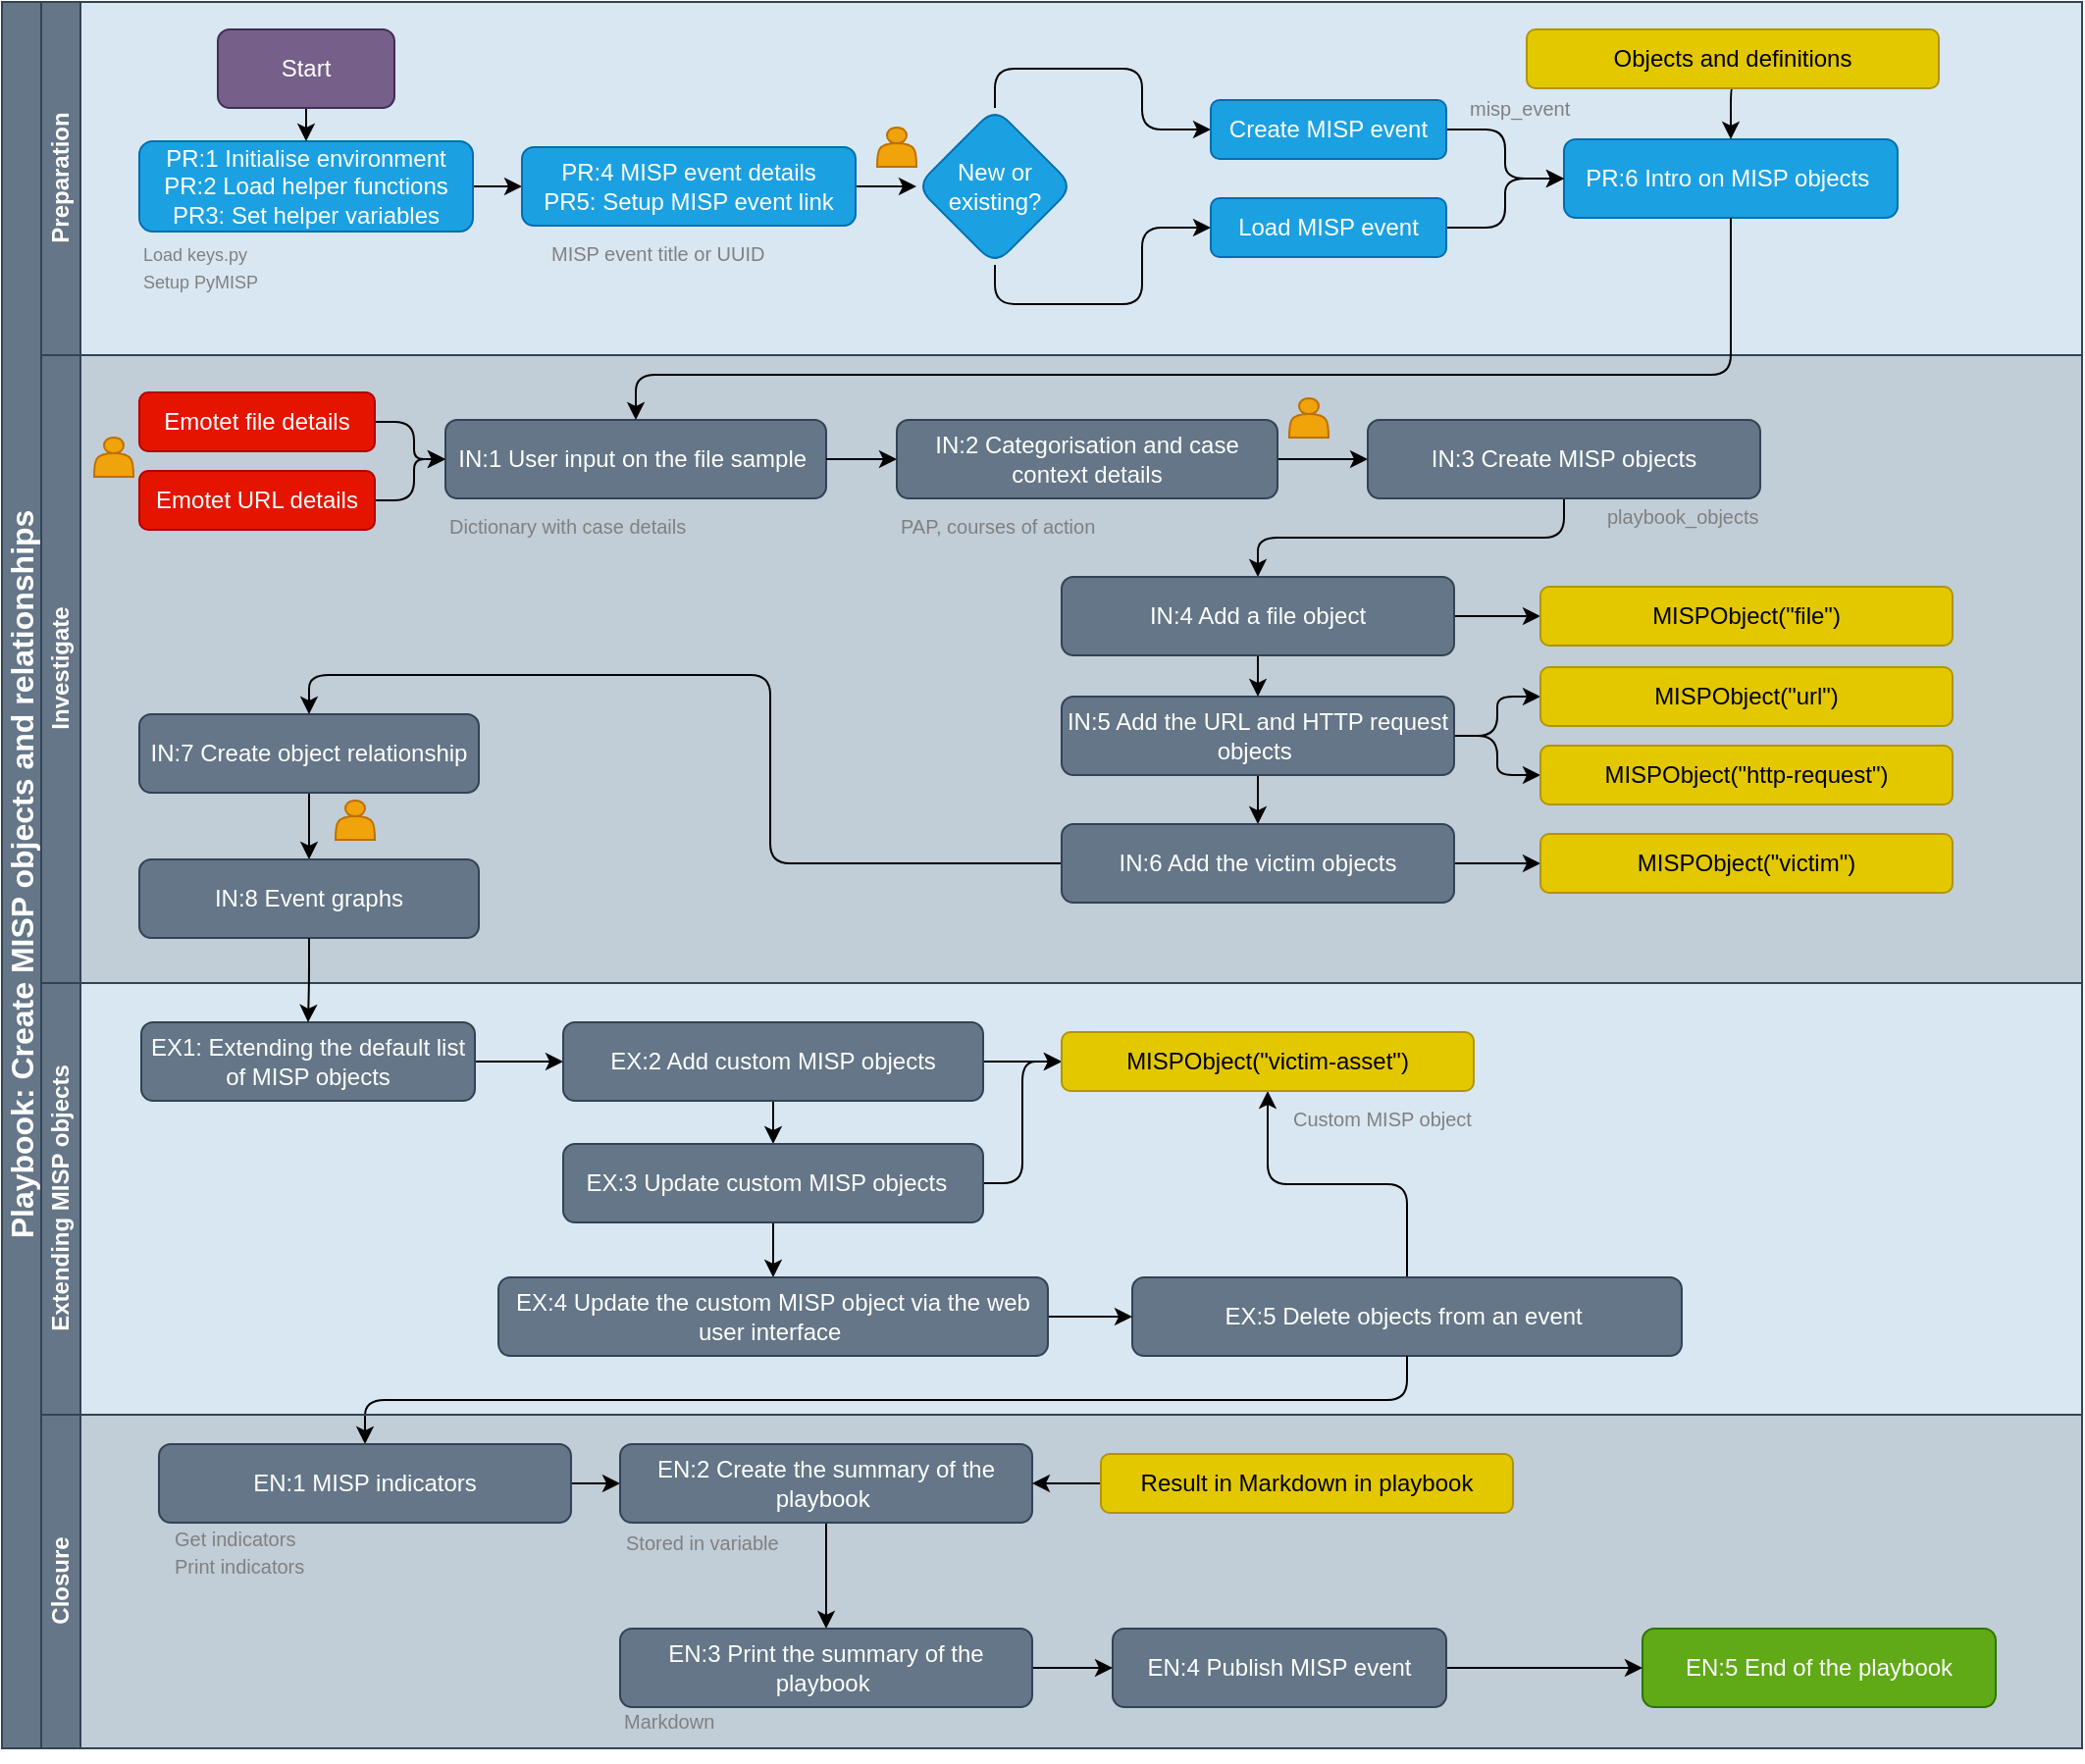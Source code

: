 <mxfile version="17.4.2" type="device"><diagram id="nKIzAm7tzG-mqr7zlI_Q" name="Page-1"><mxGraphModel dx="1296" dy="1974" grid="1" gridSize="10" guides="1" tooltips="1" connect="1" arrows="1" fold="1" page="1" pageScale="1" pageWidth="827" pageHeight="1169" math="0" shadow="0"><root><mxCell id="0"/><mxCell id="1" parent="0"/><mxCell id="KohfZgf_PsEX3PMBVLQR-318" value="&lt;font style=&quot;font-size: 16px&quot;&gt;Playbook:&amp;nbsp;Create MISP objects and relationships&lt;/font&gt;" style="swimlane;html=1;childLayout=stackLayout;resizeParent=1;resizeParentMax=0;horizontal=0;startSize=20;horizontalStack=0;fillColor=#647687;strokeColor=#314354;fontColor=#ffffff;swimlaneFillColor=#C1CDD7;" parent="1" vertex="1"><mxGeometry x="134" y="-850" width="1060" height="890" as="geometry"/></mxCell><mxCell id="KohfZgf_PsEX3PMBVLQR-319" value="Preparation" style="swimlane;html=1;startSize=20;horizontal=0;fillColor=#647687;strokeColor=#314354;fontColor=#ffffff;swimlaneFillColor=#D9E7F2;" parent="KohfZgf_PsEX3PMBVLQR-318" vertex="1"><mxGeometry x="20" width="1040" height="180" as="geometry"/></mxCell><mxCell id="KohfZgf_PsEX3PMBVLQR-484" style="edgeStyle=orthogonalEdgeStyle;rounded=0;orthogonalLoop=1;jettySize=auto;html=1;exitX=1;exitY=0.5;exitDx=0;exitDy=0;entryX=0;entryY=0.5;entryDx=0;entryDy=0;fontSize=9;fontColor=#808080;" parent="KohfZgf_PsEX3PMBVLQR-319" source="KohfZgf_PsEX3PMBVLQR-320" target="KohfZgf_PsEX3PMBVLQR-472" edge="1"><mxGeometry relative="1" as="geometry"/></mxCell><mxCell id="KohfZgf_PsEX3PMBVLQR-320" value="PR:1 Initialise environment&lt;br&gt;PR:2 Load helper functions&lt;br&gt;PR3: Set helper variables" style="rounded=1;whiteSpace=wrap;html=1;fillColor=#1ba1e2;strokeColor=#006EAF;fontColor=#ffffff;" parent="KohfZgf_PsEX3PMBVLQR-319" vertex="1"><mxGeometry x="50" y="71" width="170" height="46" as="geometry"/></mxCell><mxCell id="KohfZgf_PsEX3PMBVLQR-465" value="&lt;font style=&quot;font-size: 9px&quot;&gt;Load keys.py&lt;br&gt;Setup PyMISP&lt;/font&gt;" style="text;html=1;strokeColor=none;fillColor=none;align=left;verticalAlign=top;whiteSpace=wrap;rounded=0;shadow=0;glass=0;sketch=0;fontColor=#808080;" parent="KohfZgf_PsEX3PMBVLQR-319" vertex="1"><mxGeometry x="50" y="114" width="140" height="35" as="geometry"/></mxCell><mxCell id="KohfZgf_PsEX3PMBVLQR-466" value="" style="shape=actor;whiteSpace=wrap;html=1;rounded=0;shadow=0;glass=0;sketch=0;fontSize=9;strokeColor=#BD7000;fillColor=#f0a30a;fontColor=#000000;" parent="KohfZgf_PsEX3PMBVLQR-319" vertex="1"><mxGeometry x="426" y="64" width="20" height="20" as="geometry"/></mxCell><mxCell id="KohfZgf_PsEX3PMBVLQR-467" value="&lt;font size=&quot;1&quot;&gt;MISP event title or UUID&lt;/font&gt;" style="text;html=1;strokeColor=none;fillColor=none;align=left;verticalAlign=top;whiteSpace=wrap;rounded=0;shadow=0;glass=0;sketch=0;fontColor=#808080;" parent="KohfZgf_PsEX3PMBVLQR-319" vertex="1"><mxGeometry x="258" y="114" width="140" height="50" as="geometry"/></mxCell><mxCell id="KohfZgf_PsEX3PMBVLQR-482" style="edgeStyle=orthogonalEdgeStyle;rounded=1;orthogonalLoop=1;jettySize=auto;html=1;exitX=0.5;exitY=0;exitDx=0;exitDy=0;entryX=0;entryY=0.5;entryDx=0;entryDy=0;fontSize=9;fontColor=#808080;" parent="KohfZgf_PsEX3PMBVLQR-319" source="KohfZgf_PsEX3PMBVLQR-468" target="KohfZgf_PsEX3PMBVLQR-477" edge="1"><mxGeometry relative="1" as="geometry"/></mxCell><mxCell id="KohfZgf_PsEX3PMBVLQR-483" style="edgeStyle=orthogonalEdgeStyle;rounded=1;orthogonalLoop=1;jettySize=auto;html=1;exitX=0.5;exitY=1;exitDx=0;exitDy=0;entryX=0;entryY=0.5;entryDx=0;entryDy=0;fontSize=9;fontColor=#808080;" parent="KohfZgf_PsEX3PMBVLQR-319" source="KohfZgf_PsEX3PMBVLQR-468" target="KohfZgf_PsEX3PMBVLQR-478" edge="1"><mxGeometry relative="1" as="geometry"/></mxCell><mxCell id="KohfZgf_PsEX3PMBVLQR-468" value="New or existing?" style="rhombus;whiteSpace=wrap;html=1;rounded=1;fontColor=#ffffff;strokeColor=#006EAF;fillColor=#1ba1e2;" parent="KohfZgf_PsEX3PMBVLQR-319" vertex="1"><mxGeometry x="446" y="54" width="80" height="80" as="geometry"/></mxCell><mxCell id="KohfZgf_PsEX3PMBVLQR-485" style="edgeStyle=orthogonalEdgeStyle;rounded=0;orthogonalLoop=1;jettySize=auto;html=1;exitX=1;exitY=0.5;exitDx=0;exitDy=0;entryX=0;entryY=0.5;entryDx=0;entryDy=0;fontSize=9;fontColor=#808080;" parent="KohfZgf_PsEX3PMBVLQR-319" source="KohfZgf_PsEX3PMBVLQR-472" target="KohfZgf_PsEX3PMBVLQR-468" edge="1"><mxGeometry relative="1" as="geometry"/></mxCell><mxCell id="KohfZgf_PsEX3PMBVLQR-472" value="PR:4 MISP event details&lt;br&gt;PR5: Setup MISP event link" style="rounded=1;whiteSpace=wrap;html=1;fillColor=#1ba1e2;strokeColor=#006EAF;fontColor=#ffffff;" parent="KohfZgf_PsEX3PMBVLQR-319" vertex="1"><mxGeometry x="245" y="74" width="170" height="40" as="geometry"/></mxCell><mxCell id="KohfZgf_PsEX3PMBVLQR-475" value="PR:6 Intro on&amp;nbsp;MISP objects&amp;nbsp;" style="rounded=1;whiteSpace=wrap;html=1;fillColor=#1ba1e2;strokeColor=#006EAF;fontColor=#ffffff;" parent="KohfZgf_PsEX3PMBVLQR-319" vertex="1"><mxGeometry x="776" y="70" width="170" height="40" as="geometry"/></mxCell><mxCell id="KohfZgf_PsEX3PMBVLQR-499" style="edgeStyle=orthogonalEdgeStyle;rounded=1;orthogonalLoop=1;jettySize=auto;html=1;exitX=1;exitY=0.5;exitDx=0;exitDy=0;entryX=0;entryY=0.5;entryDx=0;entryDy=0;fontSize=9;fontColor=#808080;" parent="KohfZgf_PsEX3PMBVLQR-319" source="KohfZgf_PsEX3PMBVLQR-477" target="KohfZgf_PsEX3PMBVLQR-475" edge="1"><mxGeometry relative="1" as="geometry"/></mxCell><mxCell id="KohfZgf_PsEX3PMBVLQR-477" value="Create MISP event" style="rounded=1;whiteSpace=wrap;html=1;fillColor=#1ba1e2;strokeColor=#006EAF;fontColor=#ffffff;" parent="KohfZgf_PsEX3PMBVLQR-319" vertex="1"><mxGeometry x="596" y="50" width="120" height="30" as="geometry"/></mxCell><mxCell id="KohfZgf_PsEX3PMBVLQR-500" style="edgeStyle=orthogonalEdgeStyle;rounded=1;orthogonalLoop=1;jettySize=auto;html=1;exitX=1;exitY=0.5;exitDx=0;exitDy=0;entryX=0;entryY=0.5;entryDx=0;entryDy=0;fontSize=9;fontColor=#808080;" parent="KohfZgf_PsEX3PMBVLQR-319" source="KohfZgf_PsEX3PMBVLQR-478" target="KohfZgf_PsEX3PMBVLQR-475" edge="1"><mxGeometry relative="1" as="geometry"/></mxCell><mxCell id="KohfZgf_PsEX3PMBVLQR-478" value="Load MISP event" style="rounded=1;whiteSpace=wrap;html=1;fillColor=#1ba1e2;strokeColor=#006EAF;fontColor=#ffffff;" parent="KohfZgf_PsEX3PMBVLQR-319" vertex="1"><mxGeometry x="596" y="100" width="120" height="30" as="geometry"/></mxCell><mxCell id="KohfZgf_PsEX3PMBVLQR-491" value="&lt;font size=&quot;1&quot;&gt;misp_event&lt;br&gt;&lt;/font&gt;" style="text;html=1;strokeColor=none;fillColor=none;align=left;verticalAlign=top;whiteSpace=wrap;rounded=0;shadow=0;glass=0;sketch=0;fontColor=#808080;" parent="KohfZgf_PsEX3PMBVLQR-319" vertex="1"><mxGeometry x="726" y="40" width="64" height="50" as="geometry"/></mxCell><mxCell id="KohfZgf_PsEX3PMBVLQR-703" style="edgeStyle=orthogonalEdgeStyle;rounded=1;orthogonalLoop=1;jettySize=auto;html=1;exitX=0.5;exitY=1;exitDx=0;exitDy=0;entryX=0.5;entryY=0;entryDx=0;entryDy=0;fontSize=7;fontColor=#808080;" parent="KohfZgf_PsEX3PMBVLQR-319" source="KohfZgf_PsEX3PMBVLQR-702" target="KohfZgf_PsEX3PMBVLQR-320" edge="1"><mxGeometry relative="1" as="geometry"/></mxCell><mxCell id="KohfZgf_PsEX3PMBVLQR-702" value="Start" style="rounded=1;whiteSpace=wrap;html=1;fillColor=#76608a;strokeColor=#432D57;fontColor=#ffffff;" parent="KohfZgf_PsEX3PMBVLQR-319" vertex="1"><mxGeometry x="90" y="14" width="90" height="40" as="geometry"/></mxCell><mxCell id="C9W6xjzZrmFiVo9IwtYz-21" style="edgeStyle=orthogonalEdgeStyle;rounded=1;orthogonalLoop=1;jettySize=auto;html=1;exitX=0.5;exitY=1;exitDx=0;exitDy=0;entryX=0.5;entryY=0;entryDx=0;entryDy=0;" parent="KohfZgf_PsEX3PMBVLQR-319" source="C9W6xjzZrmFiVo9IwtYz-18" target="KohfZgf_PsEX3PMBVLQR-475" edge="1"><mxGeometry relative="1" as="geometry"/></mxCell><mxCell id="C9W6xjzZrmFiVo9IwtYz-18" value="Objects and definitions" style="rounded=1;whiteSpace=wrap;html=1;fillColor=#e3c800;strokeColor=#B09500;fontColor=#000000;" parent="KohfZgf_PsEX3PMBVLQR-319" vertex="1"><mxGeometry x="757" y="14" width="210" height="30" as="geometry"/></mxCell><mxCell id="KohfZgf_PsEX3PMBVLQR-329" value="Investigate" style="swimlane;html=1;startSize=20;horizontal=0;fillColor=#647687;strokeColor=#314354;fontColor=#ffffff;" parent="KohfZgf_PsEX3PMBVLQR-318" vertex="1"><mxGeometry x="20" y="180" width="1040" height="320" as="geometry"><mxRectangle x="20" y="160" width="1000" height="20" as="alternateBounds"/></mxGeometry></mxCell><mxCell id="KohfZgf_PsEX3PMBVLQR-494" style="edgeStyle=orthogonalEdgeStyle;rounded=1;orthogonalLoop=1;jettySize=auto;html=1;exitX=1;exitY=0.5;exitDx=0;exitDy=0;entryX=0;entryY=0.5;entryDx=0;entryDy=0;fontSize=9;fontColor=#808080;" parent="KohfZgf_PsEX3PMBVLQR-329" source="KohfZgf_PsEX3PMBVLQR-331" target="KohfZgf_PsEX3PMBVLQR-488" edge="1"><mxGeometry relative="1" as="geometry"/></mxCell><mxCell id="KohfZgf_PsEX3PMBVLQR-331" value="Emotet file details" style="rounded=1;whiteSpace=wrap;html=1;fillColor=#e51400;strokeColor=#B20000;fontColor=#ffffff;" parent="KohfZgf_PsEX3PMBVLQR-329" vertex="1"><mxGeometry x="50" y="19" width="120" height="30" as="geometry"/></mxCell><mxCell id="KohfZgf_PsEX3PMBVLQR-346" value="No" style="edgeStyle=orthogonalEdgeStyle;rounded=0;orthogonalLoop=1;jettySize=auto;html=1;exitX=0;exitY=0.5;exitDx=0;exitDy=0;entryX=1;entryY=0.5;entryDx=0;entryDy=0;labelBackgroundColor=none;" parent="KohfZgf_PsEX3PMBVLQR-329" edge="1"><mxGeometry relative="1" as="geometry"><mxPoint x="480" y="230" as="targetPoint"/></mxGeometry></mxCell><mxCell id="KohfZgf_PsEX3PMBVLQR-351" value="" style="edgeStyle=orthogonalEdgeStyle;rounded=0;orthogonalLoop=1;jettySize=auto;html=1;" parent="KohfZgf_PsEX3PMBVLQR-329" edge="1"><mxGeometry relative="1" as="geometry"><mxPoint x="420" y="245" as="sourcePoint"/></mxGeometry></mxCell><mxCell id="KohfZgf_PsEX3PMBVLQR-354" value="" style="edgeStyle=orthogonalEdgeStyle;rounded=0;orthogonalLoop=1;jettySize=auto;html=1;" parent="KohfZgf_PsEX3PMBVLQR-329" edge="1"><mxGeometry relative="1" as="geometry"><mxPoint x="710" y="245" as="sourcePoint"/></mxGeometry></mxCell><mxCell id="KohfZgf_PsEX3PMBVLQR-356" value="" style="edgeStyle=orthogonalEdgeStyle;rounded=0;orthogonalLoop=1;jettySize=auto;html=1;" parent="KohfZgf_PsEX3PMBVLQR-329" edge="1"><mxGeometry relative="1" as="geometry"><mxPoint x="710" y="300" as="sourcePoint"/></mxGeometry></mxCell><mxCell id="KohfZgf_PsEX3PMBVLQR-488" value="IN:1 User input on the file sample&amp;nbsp;" style="rounded=1;whiteSpace=wrap;html=1;fillColor=#647687;strokeColor=#314354;fontColor=#ffffff;" parent="KohfZgf_PsEX3PMBVLQR-329" vertex="1"><mxGeometry x="206" y="33" width="194" height="40" as="geometry"/></mxCell><mxCell id="KohfZgf_PsEX3PMBVLQR-495" style="edgeStyle=orthogonalEdgeStyle;rounded=1;orthogonalLoop=1;jettySize=auto;html=1;exitX=1;exitY=0.5;exitDx=0;exitDy=0;entryX=0;entryY=0.5;entryDx=0;entryDy=0;fontSize=9;fontColor=#808080;" parent="KohfZgf_PsEX3PMBVLQR-329" source="KohfZgf_PsEX3PMBVLQR-489" target="KohfZgf_PsEX3PMBVLQR-488" edge="1"><mxGeometry relative="1" as="geometry"/></mxCell><mxCell id="KohfZgf_PsEX3PMBVLQR-489" value="Emotet URL details" style="rounded=1;whiteSpace=wrap;html=1;fillColor=#e51400;strokeColor=#B20000;fontColor=#ffffff;" parent="KohfZgf_PsEX3PMBVLQR-329" vertex="1"><mxGeometry x="50" y="59" width="120" height="30" as="geometry"/></mxCell><mxCell id="KohfZgf_PsEX3PMBVLQR-492" value="&lt;font size=&quot;1&quot;&gt;Dictionary with case details&lt;br&gt;&lt;/font&gt;" style="text;html=1;strokeColor=none;fillColor=none;align=left;verticalAlign=top;whiteSpace=wrap;rounded=0;shadow=0;glass=0;sketch=0;fontColor=#808080;" parent="KohfZgf_PsEX3PMBVLQR-329" vertex="1"><mxGeometry x="206" y="73" width="154" height="35" as="geometry"/></mxCell><mxCell id="KohfZgf_PsEX3PMBVLQR-490" value="" style="shape=actor;whiteSpace=wrap;html=1;rounded=0;shadow=0;glass=0;sketch=0;fontSize=9;strokeColor=#BD7000;fillColor=#f0a30a;fontColor=#000000;" parent="KohfZgf_PsEX3PMBVLQR-329" vertex="1"><mxGeometry x="27" y="42" width="20" height="20" as="geometry"/></mxCell><mxCell id="KohfZgf_PsEX3PMBVLQR-507" style="edgeStyle=orthogonalEdgeStyle;rounded=1;orthogonalLoop=1;jettySize=auto;html=1;exitX=1;exitY=0.5;exitDx=0;exitDy=0;entryX=0;entryY=0.5;entryDx=0;entryDy=0;fontSize=7;fontColor=#808080;" parent="KohfZgf_PsEX3PMBVLQR-329" source="C9W6xjzZrmFiVo9IwtYz-1" target="KohfZgf_PsEX3PMBVLQR-504" edge="1"><mxGeometry relative="1" as="geometry"/></mxCell><mxCell id="C9W6xjzZrmFiVo9IwtYz-2" style="edgeStyle=orthogonalEdgeStyle;rounded=1;orthogonalLoop=1;jettySize=auto;html=1;exitX=0.5;exitY=1;exitDx=0;exitDy=0;entryX=0.5;entryY=0;entryDx=0;entryDy=0;" parent="KohfZgf_PsEX3PMBVLQR-329" source="KohfZgf_PsEX3PMBVLQR-497" target="C9W6xjzZrmFiVo9IwtYz-1" edge="1"><mxGeometry relative="1" as="geometry"/></mxCell><mxCell id="KohfZgf_PsEX3PMBVLQR-497" value="IN:3 Create MISP objects" style="rounded=1;whiteSpace=wrap;html=1;fillColor=#647687;strokeColor=#314354;fontColor=#ffffff;" parent="KohfZgf_PsEX3PMBVLQR-329" vertex="1"><mxGeometry x="676" y="33" width="200" height="40" as="geometry"/></mxCell><mxCell id="KohfZgf_PsEX3PMBVLQR-504" value="MISPObject(&quot;file&quot;)" style="rounded=1;whiteSpace=wrap;html=1;fillColor=#e3c800;strokeColor=#B09500;fontColor=#000000;" parent="KohfZgf_PsEX3PMBVLQR-329" vertex="1"><mxGeometry x="764" y="118" width="210" height="30" as="geometry"/></mxCell><mxCell id="KohfZgf_PsEX3PMBVLQR-513" style="edgeStyle=orthogonalEdgeStyle;rounded=1;orthogonalLoop=1;jettySize=auto;html=1;exitX=1;exitY=0.5;exitDx=0;exitDy=0;entryX=0;entryY=0.5;entryDx=0;entryDy=0;fontSize=7;fontColor=#808080;" parent="KohfZgf_PsEX3PMBVLQR-329" source="KohfZgf_PsEX3PMBVLQR-510" target="KohfZgf_PsEX3PMBVLQR-512" edge="1"><mxGeometry relative="1" as="geometry"/></mxCell><mxCell id="C9W6xjzZrmFiVo9IwtYz-7" style="edgeStyle=orthogonalEdgeStyle;rounded=0;orthogonalLoop=1;jettySize=auto;html=1;exitX=0.5;exitY=1;exitDx=0;exitDy=0;entryX=0.5;entryY=0;entryDx=0;entryDy=0;" parent="KohfZgf_PsEX3PMBVLQR-329" source="KohfZgf_PsEX3PMBVLQR-510" target="C9W6xjzZrmFiVo9IwtYz-4" edge="1"><mxGeometry relative="1" as="geometry"/></mxCell><mxCell id="C9W6xjzZrmFiVo9IwtYz-23" style="edgeStyle=orthogonalEdgeStyle;rounded=1;orthogonalLoop=1;jettySize=auto;html=1;exitX=1;exitY=0.5;exitDx=0;exitDy=0;entryX=0;entryY=0.5;entryDx=0;entryDy=0;" parent="KohfZgf_PsEX3PMBVLQR-329" source="KohfZgf_PsEX3PMBVLQR-510" target="C9W6xjzZrmFiVo9IwtYz-22" edge="1"><mxGeometry relative="1" as="geometry"/></mxCell><mxCell id="KohfZgf_PsEX3PMBVLQR-510" value="IN:5 Add the URL and HTTP request objects&amp;nbsp;" style="rounded=1;whiteSpace=wrap;html=1;fillColor=#647687;strokeColor=#314354;fontColor=#ffffff;" parent="KohfZgf_PsEX3PMBVLQR-329" vertex="1"><mxGeometry x="520" y="174" width="200" height="40" as="geometry"/></mxCell><mxCell id="KohfZgf_PsEX3PMBVLQR-512" value="MISPObject(&quot;url&quot;)" style="rounded=1;whiteSpace=wrap;html=1;fillColor=#e3c800;strokeColor=#B09500;fontColor=#000000;" parent="KohfZgf_PsEX3PMBVLQR-329" vertex="1"><mxGeometry x="764" y="159" width="210" height="30" as="geometry"/></mxCell><mxCell id="C9W6xjzZrmFiVo9IwtYz-11" style="edgeStyle=orthogonalEdgeStyle;rounded=1;orthogonalLoop=1;jettySize=auto;html=1;exitX=0.5;exitY=1;exitDx=0;exitDy=0;entryX=0.5;entryY=0;entryDx=0;entryDy=0;" parent="KohfZgf_PsEX3PMBVLQR-329" source="KohfZgf_PsEX3PMBVLQR-516" target="C9W6xjzZrmFiVo9IwtYz-8" edge="1"><mxGeometry relative="1" as="geometry"/></mxCell><mxCell id="KohfZgf_PsEX3PMBVLQR-516" value="IN:7 Create object relationship" style="rounded=1;whiteSpace=wrap;html=1;fillColor=#647687;strokeColor=#314354;fontColor=#ffffff;" parent="KohfZgf_PsEX3PMBVLQR-329" vertex="1"><mxGeometry x="50" y="183" width="173" height="40" as="geometry"/></mxCell><mxCell id="C9W6xjzZrmFiVo9IwtYz-3" style="edgeStyle=orthogonalEdgeStyle;rounded=0;orthogonalLoop=1;jettySize=auto;html=1;exitX=0.5;exitY=1;exitDx=0;exitDy=0;entryX=0.5;entryY=0;entryDx=0;entryDy=0;" parent="KohfZgf_PsEX3PMBVLQR-329" source="C9W6xjzZrmFiVo9IwtYz-1" target="KohfZgf_PsEX3PMBVLQR-510" edge="1"><mxGeometry relative="1" as="geometry"/></mxCell><mxCell id="C9W6xjzZrmFiVo9IwtYz-1" value="IN:4 Add a file object" style="rounded=1;whiteSpace=wrap;html=1;fillColor=#647687;strokeColor=#314354;fontColor=#ffffff;" parent="KohfZgf_PsEX3PMBVLQR-329" vertex="1"><mxGeometry x="520" y="113" width="200" height="40" as="geometry"/></mxCell><mxCell id="C9W6xjzZrmFiVo9IwtYz-6" style="edgeStyle=orthogonalEdgeStyle;rounded=0;orthogonalLoop=1;jettySize=auto;html=1;exitX=1;exitY=0.5;exitDx=0;exitDy=0;entryX=0;entryY=0.5;entryDx=0;entryDy=0;" parent="KohfZgf_PsEX3PMBVLQR-329" source="C9W6xjzZrmFiVo9IwtYz-4" target="C9W6xjzZrmFiVo9IwtYz-5" edge="1"><mxGeometry relative="1" as="geometry"/></mxCell><mxCell id="C9W6xjzZrmFiVo9IwtYz-9" style="edgeStyle=orthogonalEdgeStyle;rounded=1;orthogonalLoop=1;jettySize=auto;html=1;exitX=0;exitY=0.5;exitDx=0;exitDy=0;entryX=0.5;entryY=0;entryDx=0;entryDy=0;" parent="KohfZgf_PsEX3PMBVLQR-329" source="C9W6xjzZrmFiVo9IwtYz-4" target="KohfZgf_PsEX3PMBVLQR-516" edge="1"><mxGeometry relative="1" as="geometry"/></mxCell><mxCell id="C9W6xjzZrmFiVo9IwtYz-4" value="IN:6 Add the victim objects" style="rounded=1;whiteSpace=wrap;html=1;fillColor=#647687;strokeColor=#314354;fontColor=#ffffff;" parent="KohfZgf_PsEX3PMBVLQR-329" vertex="1"><mxGeometry x="520" y="239" width="200" height="40" as="geometry"/></mxCell><mxCell id="C9W6xjzZrmFiVo9IwtYz-5" value="MISPObject(&quot;victim&quot;)" style="rounded=1;whiteSpace=wrap;html=1;fillColor=#e3c800;strokeColor=#B09500;fontColor=#000000;" parent="KohfZgf_PsEX3PMBVLQR-329" vertex="1"><mxGeometry x="764" y="244" width="210" height="30" as="geometry"/></mxCell><mxCell id="C9W6xjzZrmFiVo9IwtYz-8" value="IN:8 Event graphs" style="rounded=1;whiteSpace=wrap;html=1;fillColor=#647687;strokeColor=#314354;fontColor=#ffffff;" parent="KohfZgf_PsEX3PMBVLQR-329" vertex="1"><mxGeometry x="50" y="257" width="173" height="40" as="geometry"/></mxCell><mxCell id="C9W6xjzZrmFiVo9IwtYz-22" value="MISPObject(&quot;http-request&quot;)" style="rounded=1;whiteSpace=wrap;html=1;fillColor=#e3c800;strokeColor=#B09500;fontColor=#000000;" parent="KohfZgf_PsEX3PMBVLQR-329" vertex="1"><mxGeometry x="764" y="199" width="210" height="30" as="geometry"/></mxCell><mxCell id="C9W6xjzZrmFiVo9IwtYz-24" value="" style="shape=actor;whiteSpace=wrap;html=1;rounded=0;shadow=0;glass=0;sketch=0;fontSize=9;strokeColor=#BD7000;fillColor=#f0a30a;fontColor=#000000;" parent="KohfZgf_PsEX3PMBVLQR-329" vertex="1"><mxGeometry x="150" y="227" width="20" height="20" as="geometry"/></mxCell><mxCell id="C9W6xjzZrmFiVo9IwtYz-150" style="edgeStyle=orthogonalEdgeStyle;rounded=1;orthogonalLoop=1;jettySize=auto;html=1;exitX=1;exitY=0.5;exitDx=0;exitDy=0;entryX=0;entryY=0.5;entryDx=0;entryDy=0;" parent="KohfZgf_PsEX3PMBVLQR-329" source="C9W6xjzZrmFiVo9IwtYz-47" target="KohfZgf_PsEX3PMBVLQR-497" edge="1"><mxGeometry relative="1" as="geometry"/></mxCell><mxCell id="C9W6xjzZrmFiVo9IwtYz-47" value="IN:2 Categorisation and case context details" style="rounded=1;whiteSpace=wrap;html=1;fillColor=#647687;strokeColor=#314354;fontColor=#ffffff;" parent="KohfZgf_PsEX3PMBVLQR-329" vertex="1"><mxGeometry x="436" y="33" width="194" height="40" as="geometry"/></mxCell><mxCell id="C9W6xjzZrmFiVo9IwtYz-48" value="" style="edgeStyle=orthogonalEdgeStyle;rounded=1;orthogonalLoop=1;jettySize=auto;html=1;" parent="KohfZgf_PsEX3PMBVLQR-329" source="KohfZgf_PsEX3PMBVLQR-488" target="C9W6xjzZrmFiVo9IwtYz-47" edge="1"><mxGeometry relative="1" as="geometry"/></mxCell><mxCell id="C9W6xjzZrmFiVo9IwtYz-49" value="" style="shape=actor;whiteSpace=wrap;html=1;rounded=0;shadow=0;glass=0;sketch=0;fontSize=9;strokeColor=#BD7000;fillColor=#f0a30a;fontColor=#000000;" parent="KohfZgf_PsEX3PMBVLQR-329" vertex="1"><mxGeometry x="636" y="22" width="20" height="20" as="geometry"/></mxCell><mxCell id="C9W6xjzZrmFiVo9IwtYz-149" value="&lt;font size=&quot;1&quot;&gt;PAP, courses of action&lt;br&gt;&lt;/font&gt;" style="text;html=1;strokeColor=none;fillColor=none;align=left;verticalAlign=top;whiteSpace=wrap;rounded=0;shadow=0;glass=0;sketch=0;fontColor=#808080;" parent="KohfZgf_PsEX3PMBVLQR-329" vertex="1"><mxGeometry x="436" y="73" width="154" height="35" as="geometry"/></mxCell><mxCell id="C9W6xjzZrmFiVo9IwtYz-153" value="&lt;font size=&quot;1&quot;&gt;playbook_objects&lt;br&gt;&lt;/font&gt;" style="text;html=1;strokeColor=none;fillColor=none;align=left;verticalAlign=top;whiteSpace=wrap;rounded=0;shadow=0;glass=0;sketch=0;fontColor=#808080;" parent="KohfZgf_PsEX3PMBVLQR-329" vertex="1"><mxGeometry x="796" y="68" width="244" height="35" as="geometry"/></mxCell><mxCell id="KohfZgf_PsEX3PMBVLQR-357" value="Extending MISP objects" style="swimlane;html=1;startSize=20;horizontal=0;fillColor=#647687;strokeColor=#314354;fontColor=#ffffff;swimlaneFillColor=#D9E7F2;" parent="KohfZgf_PsEX3PMBVLQR-318" vertex="1"><mxGeometry x="20" y="500" width="1040" height="220" as="geometry"/></mxCell><mxCell id="KohfZgf_PsEX3PMBVLQR-364" value="" style="edgeStyle=orthogonalEdgeStyle;rounded=0;orthogonalLoop=1;jettySize=auto;html=1;" parent="KohfZgf_PsEX3PMBVLQR-357" edge="1"><mxGeometry relative="1" as="geometry"><mxPoint x="470" y="45.048" as="sourcePoint"/></mxGeometry></mxCell><mxCell id="KohfZgf_PsEX3PMBVLQR-370" value="" style="edgeStyle=orthogonalEdgeStyle;rounded=0;orthogonalLoop=1;jettySize=auto;html=1;" parent="KohfZgf_PsEX3PMBVLQR-357" edge="1"><mxGeometry relative="1" as="geometry"><mxPoint x="170" y="115.048" as="sourcePoint"/></mxGeometry></mxCell><mxCell id="KohfZgf_PsEX3PMBVLQR-372" value="" style="edgeStyle=orthogonalEdgeStyle;rounded=0;orthogonalLoop=1;jettySize=auto;html=1;" parent="KohfZgf_PsEX3PMBVLQR-357" edge="1"><mxGeometry relative="1" as="geometry"><mxPoint x="320" y="115.048" as="sourcePoint"/></mxGeometry></mxCell><mxCell id="KohfZgf_PsEX3PMBVLQR-374" value="" style="edgeStyle=orthogonalEdgeStyle;rounded=0;orthogonalLoop=1;jettySize=auto;html=1;" parent="KohfZgf_PsEX3PMBVLQR-357" edge="1"><mxGeometry relative="1" as="geometry"><mxPoint x="470" y="115.048" as="sourcePoint"/></mxGeometry></mxCell><mxCell id="KohfZgf_PsEX3PMBVLQR-377" value="" style="edgeStyle=orthogonalEdgeStyle;rounded=0;orthogonalLoop=1;jettySize=auto;html=1;" parent="KohfZgf_PsEX3PMBVLQR-357" edge="1"><mxGeometry relative="1" as="geometry"><mxPoint x="620" y="115.048" as="sourcePoint"/></mxGeometry></mxCell><mxCell id="KohfZgf_PsEX3PMBVLQR-543" style="edgeStyle=orthogonalEdgeStyle;rounded=1;orthogonalLoop=1;jettySize=auto;html=1;exitX=1;exitY=0.5;exitDx=0;exitDy=0;entryX=0;entryY=0.5;entryDx=0;entryDy=0;fontSize=7;fontColor=#808080;" parent="KohfZgf_PsEX3PMBVLQR-357" source="KohfZgf_PsEX3PMBVLQR-519" target="KohfZgf_PsEX3PMBVLQR-528" edge="1"><mxGeometry relative="1" as="geometry"/></mxCell><mxCell id="KohfZgf_PsEX3PMBVLQR-519" value="EX1: Extending the default list of MISP objects" style="rounded=1;whiteSpace=wrap;html=1;fillColor=#647687;strokeColor=#314354;fontColor=#ffffff;" parent="KohfZgf_PsEX3PMBVLQR-357" vertex="1"><mxGeometry x="51" y="20" width="170" height="40" as="geometry"/></mxCell><mxCell id="KohfZgf_PsEX3PMBVLQR-527" value="&lt;font size=&quot;1&quot;&gt;Custom MISP object&lt;br&gt;&lt;/font&gt;" style="text;html=1;strokeColor=none;fillColor=none;align=left;verticalAlign=top;whiteSpace=wrap;rounded=0;shadow=0;glass=0;sketch=0;fontColor=#808080;" parent="KohfZgf_PsEX3PMBVLQR-357" vertex="1"><mxGeometry x="636" y="55" width="244" height="35" as="geometry"/></mxCell><mxCell id="C9W6xjzZrmFiVo9IwtYz-30" style="edgeStyle=orthogonalEdgeStyle;rounded=1;orthogonalLoop=1;jettySize=auto;html=1;exitX=1;exitY=0.5;exitDx=0;exitDy=0;entryX=0;entryY=0.5;entryDx=0;entryDy=0;" parent="KohfZgf_PsEX3PMBVLQR-357" source="KohfZgf_PsEX3PMBVLQR-528" target="C9W6xjzZrmFiVo9IwtYz-29" edge="1"><mxGeometry relative="1" as="geometry"/></mxCell><mxCell id="C9W6xjzZrmFiVo9IwtYz-31" style="edgeStyle=orthogonalEdgeStyle;rounded=1;orthogonalLoop=1;jettySize=auto;html=1;exitX=0.5;exitY=1;exitDx=0;exitDy=0;entryX=0.5;entryY=0;entryDx=0;entryDy=0;" parent="KohfZgf_PsEX3PMBVLQR-357" source="KohfZgf_PsEX3PMBVLQR-528" target="C9W6xjzZrmFiVo9IwtYz-12" edge="1"><mxGeometry relative="1" as="geometry"/></mxCell><mxCell id="KohfZgf_PsEX3PMBVLQR-528" value="EX:2 Add custom MISP objects" style="rounded=1;whiteSpace=wrap;html=1;fillColor=#647687;strokeColor=#314354;fontColor=#ffffff;" parent="KohfZgf_PsEX3PMBVLQR-357" vertex="1"><mxGeometry x="266" y="20" width="214" height="40" as="geometry"/></mxCell><mxCell id="C9W6xjzZrmFiVo9IwtYz-32" style="edgeStyle=orthogonalEdgeStyle;rounded=1;orthogonalLoop=1;jettySize=auto;html=1;exitX=1;exitY=0.5;exitDx=0;exitDy=0;entryX=0;entryY=0.5;entryDx=0;entryDy=0;" parent="KohfZgf_PsEX3PMBVLQR-357" source="C9W6xjzZrmFiVo9IwtYz-12" target="C9W6xjzZrmFiVo9IwtYz-29" edge="1"><mxGeometry relative="1" as="geometry"/></mxCell><mxCell id="C9W6xjzZrmFiVo9IwtYz-33" style="edgeStyle=orthogonalEdgeStyle;rounded=1;orthogonalLoop=1;jettySize=auto;html=1;exitX=0.5;exitY=1;exitDx=0;exitDy=0;entryX=0.5;entryY=0;entryDx=0;entryDy=0;" parent="KohfZgf_PsEX3PMBVLQR-357" source="C9W6xjzZrmFiVo9IwtYz-12" target="C9W6xjzZrmFiVo9IwtYz-13" edge="1"><mxGeometry relative="1" as="geometry"/></mxCell><mxCell id="C9W6xjzZrmFiVo9IwtYz-12" value="EX:3 Update custom MISP objects&amp;nbsp;&amp;nbsp;" style="rounded=1;whiteSpace=wrap;html=1;fillColor=#647687;strokeColor=#314354;fontColor=#ffffff;" parent="KohfZgf_PsEX3PMBVLQR-357" vertex="1"><mxGeometry x="266" y="82" width="214" height="40" as="geometry"/></mxCell><mxCell id="C9W6xjzZrmFiVo9IwtYz-35" style="edgeStyle=orthogonalEdgeStyle;rounded=1;orthogonalLoop=1;jettySize=auto;html=1;exitX=0.5;exitY=0;exitDx=0;exitDy=0;entryX=0.5;entryY=1;entryDx=0;entryDy=0;" parent="KohfZgf_PsEX3PMBVLQR-357" source="C9W6xjzZrmFiVo9IwtYz-14" target="C9W6xjzZrmFiVo9IwtYz-29" edge="1"><mxGeometry relative="1" as="geometry"/></mxCell><mxCell id="C9W6xjzZrmFiVo9IwtYz-14" value="EX:5 Delete objects from an event&amp;nbsp;" style="rounded=1;whiteSpace=wrap;html=1;fillColor=#647687;strokeColor=#314354;fontColor=#ffffff;" parent="KohfZgf_PsEX3PMBVLQR-357" vertex="1"><mxGeometry x="556" y="150" width="280" height="40" as="geometry"/></mxCell><mxCell id="C9W6xjzZrmFiVo9IwtYz-34" style="edgeStyle=orthogonalEdgeStyle;rounded=1;orthogonalLoop=1;jettySize=auto;html=1;exitX=1;exitY=0.5;exitDx=0;exitDy=0;entryX=0;entryY=0.5;entryDx=0;entryDy=0;" parent="KohfZgf_PsEX3PMBVLQR-357" source="C9W6xjzZrmFiVo9IwtYz-13" target="C9W6xjzZrmFiVo9IwtYz-14" edge="1"><mxGeometry relative="1" as="geometry"/></mxCell><mxCell id="C9W6xjzZrmFiVo9IwtYz-13" value="EX:4 Update the custom MISP object via the web user interface&amp;nbsp;" style="rounded=1;whiteSpace=wrap;html=1;fillColor=#647687;strokeColor=#314354;fontColor=#ffffff;" parent="KohfZgf_PsEX3PMBVLQR-357" vertex="1"><mxGeometry x="233" y="150" width="280" height="40" as="geometry"/></mxCell><mxCell id="C9W6xjzZrmFiVo9IwtYz-29" value="MISPObject(&quot;victim-asset&quot;)" style="rounded=1;whiteSpace=wrap;html=1;fillColor=#e3c800;strokeColor=#B09500;fontColor=#000000;" parent="KohfZgf_PsEX3PMBVLQR-357" vertex="1"><mxGeometry x="520" y="25" width="210" height="30" as="geometry"/></mxCell><mxCell id="C9W6xjzZrmFiVo9IwtYz-28" style="edgeStyle=orthogonalEdgeStyle;rounded=1;orthogonalLoop=1;jettySize=auto;html=1;exitX=0.5;exitY=1;exitDx=0;exitDy=0;entryX=0.5;entryY=0;entryDx=0;entryDy=0;" parent="KohfZgf_PsEX3PMBVLQR-318" source="C9W6xjzZrmFiVo9IwtYz-8" target="KohfZgf_PsEX3PMBVLQR-519" edge="1"><mxGeometry relative="1" as="geometry"/></mxCell><mxCell id="C9W6xjzZrmFiVo9IwtYz-44" style="edgeStyle=orthogonalEdgeStyle;rounded=1;orthogonalLoop=1;jettySize=auto;html=1;exitX=0.5;exitY=1;exitDx=0;exitDy=0;entryX=0.5;entryY=0;entryDx=0;entryDy=0;" parent="KohfZgf_PsEX3PMBVLQR-318" source="C9W6xjzZrmFiVo9IwtYz-14" target="KohfZgf_PsEX3PMBVLQR-546" edge="1"><mxGeometry relative="1" as="geometry"/></mxCell><mxCell id="C9W6xjzZrmFiVo9IwtYz-152" style="edgeStyle=orthogonalEdgeStyle;rounded=1;orthogonalLoop=1;jettySize=auto;html=1;exitX=0.5;exitY=1;exitDx=0;exitDy=0;entryX=0.5;entryY=0;entryDx=0;entryDy=0;" parent="KohfZgf_PsEX3PMBVLQR-318" source="KohfZgf_PsEX3PMBVLQR-475" target="KohfZgf_PsEX3PMBVLQR-488" edge="1"><mxGeometry relative="1" as="geometry"><Array as="points"><mxPoint x="881" y="190"/><mxPoint x="323" y="190"/></Array></mxGeometry></mxCell><mxCell id="KohfZgf_PsEX3PMBVLQR-427" value="Closure" style="swimlane;html=1;startSize=20;horizontal=0;fillColor=#647687;strokeColor=#314354;fontColor=#ffffff;" parent="KohfZgf_PsEX3PMBVLQR-318" vertex="1"><mxGeometry x="20" y="720" width="1040" height="170" as="geometry"/></mxCell><mxCell id="KohfZgf_PsEX3PMBVLQR-428" value="" style="edgeStyle=orthogonalEdgeStyle;rounded=0;orthogonalLoop=1;jettySize=auto;html=1;" parent="KohfZgf_PsEX3PMBVLQR-427" edge="1"><mxGeometry relative="1" as="geometry"><mxPoint x="170" y="35.048" as="sourcePoint"/></mxGeometry></mxCell><mxCell id="KohfZgf_PsEX3PMBVLQR-430" value="" style="edgeStyle=orthogonalEdgeStyle;rounded=0;orthogonalLoop=1;jettySize=auto;html=1;" parent="KohfZgf_PsEX3PMBVLQR-427" edge="1"><mxGeometry relative="1" as="geometry"><mxPoint x="320" y="35.048" as="sourcePoint"/></mxGeometry></mxCell><mxCell id="KohfZgf_PsEX3PMBVLQR-432" style="edgeStyle=orthogonalEdgeStyle;rounded=1;orthogonalLoop=1;jettySize=auto;html=1;exitX=0.5;exitY=1;exitDx=0;exitDy=0;entryX=0.5;entryY=0;entryDx=0;entryDy=0;labelBackgroundColor=none;strokeColor=default;" parent="KohfZgf_PsEX3PMBVLQR-427" edge="1"><mxGeometry relative="1" as="geometry"><Array as="points"><mxPoint x="410" y="60"/><mxPoint x="110" y="60"/></Array><mxPoint x="410" y="50" as="sourcePoint"/></mxGeometry></mxCell><mxCell id="KohfZgf_PsEX3PMBVLQR-434" value="" style="edgeStyle=orthogonalEdgeStyle;rounded=0;orthogonalLoop=1;jettySize=auto;html=1;" parent="KohfZgf_PsEX3PMBVLQR-427" edge="1"><mxGeometry relative="1" as="geometry"><mxPoint x="200" y="95.048" as="targetPoint"/></mxGeometry></mxCell><mxCell id="KohfZgf_PsEX3PMBVLQR-436" value="" style="edgeStyle=orthogonalEdgeStyle;rounded=0;orthogonalLoop=1;jettySize=auto;html=1;" parent="KohfZgf_PsEX3PMBVLQR-427" edge="1"><mxGeometry relative="1" as="geometry"><mxPoint x="350" y="95.048" as="targetPoint"/></mxGeometry></mxCell><mxCell id="KohfZgf_PsEX3PMBVLQR-438" style="edgeStyle=orthogonalEdgeStyle;rounded=1;orthogonalLoop=1;jettySize=auto;html=1;exitX=0.5;exitY=1;exitDx=0;exitDy=0;entryX=0.5;entryY=0;entryDx=0;entryDy=0;labelBackgroundColor=none;strokeColor=default;" parent="KohfZgf_PsEX3PMBVLQR-427" edge="1"><mxGeometry relative="1" as="geometry"><Array as="points"><mxPoint x="410" y="120"/><mxPoint x="110" y="120"/></Array><mxPoint x="410" y="110" as="sourcePoint"/></mxGeometry></mxCell><mxCell id="KohfZgf_PsEX3PMBVLQR-440" value="" style="edgeStyle=orthogonalEdgeStyle;rounded=0;orthogonalLoop=1;jettySize=auto;html=1;" parent="KohfZgf_PsEX3PMBVLQR-427" edge="1"><mxGeometry relative="1" as="geometry"><mxPoint x="200" y="155.048" as="targetPoint"/></mxGeometry></mxCell><mxCell id="C9W6xjzZrmFiVo9IwtYz-40" style="edgeStyle=orthogonalEdgeStyle;rounded=1;orthogonalLoop=1;jettySize=auto;html=1;exitX=1;exitY=0.5;exitDx=0;exitDy=0;entryX=0;entryY=0.5;entryDx=0;entryDy=0;" parent="KohfZgf_PsEX3PMBVLQR-427" source="KohfZgf_PsEX3PMBVLQR-546" target="C9W6xjzZrmFiVo9IwtYz-36" edge="1"><mxGeometry relative="1" as="geometry"/></mxCell><mxCell id="KohfZgf_PsEX3PMBVLQR-546" value="EN:1 MISP indicators" style="rounded=1;whiteSpace=wrap;html=1;fillColor=#647687;strokeColor=#314354;fontColor=#ffffff;" parent="KohfZgf_PsEX3PMBVLQR-427" vertex="1"><mxGeometry x="60" y="15" width="210" height="40" as="geometry"/></mxCell><mxCell id="KohfZgf_PsEX3PMBVLQR-698" value="EN:5 End of the playbook" style="rounded=1;whiteSpace=wrap;html=1;fillColor=#60a917;strokeColor=#2D7600;fontColor=#ffffff;" parent="KohfZgf_PsEX3PMBVLQR-427" vertex="1"><mxGeometry x="816" y="109" width="180" height="40" as="geometry"/></mxCell><mxCell id="KohfZgf_PsEX3PMBVLQR-701" style="edgeStyle=orthogonalEdgeStyle;rounded=1;orthogonalLoop=1;jettySize=auto;html=1;exitX=1;exitY=0.5;exitDx=0;exitDy=0;entryX=0;entryY=0.5;entryDx=0;entryDy=0;fontSize=7;fontColor=#808080;" parent="KohfZgf_PsEX3PMBVLQR-427" source="KohfZgf_PsEX3PMBVLQR-699" target="KohfZgf_PsEX3PMBVLQR-698" edge="1"><mxGeometry relative="1" as="geometry"/></mxCell><mxCell id="KohfZgf_PsEX3PMBVLQR-699" value="EN:4 Publish MISP event" style="rounded=1;whiteSpace=wrap;html=1;fillColor=#647687;strokeColor=#314354;fontColor=#ffffff;" parent="KohfZgf_PsEX3PMBVLQR-427" vertex="1"><mxGeometry x="546" y="109" width="170" height="40" as="geometry"/></mxCell><mxCell id="fuzf1BAmcQIWV6y2d8aq-4" style="edgeStyle=orthogonalEdgeStyle;rounded=0;orthogonalLoop=1;jettySize=auto;html=1;exitX=0.5;exitY=1;exitDx=0;exitDy=0;entryX=0.5;entryY=0;entryDx=0;entryDy=0;" edge="1" parent="KohfZgf_PsEX3PMBVLQR-427" source="C9W6xjzZrmFiVo9IwtYz-36" target="C9W6xjzZrmFiVo9IwtYz-38"><mxGeometry relative="1" as="geometry"/></mxCell><mxCell id="C9W6xjzZrmFiVo9IwtYz-36" value="EN:2 Create the summary of the playbook&amp;nbsp;" style="rounded=1;whiteSpace=wrap;html=1;fillColor=#647687;strokeColor=#314354;fontColor=#ffffff;" parent="KohfZgf_PsEX3PMBVLQR-427" vertex="1"><mxGeometry x="295" y="15" width="210" height="40" as="geometry"/></mxCell><mxCell id="C9W6xjzZrmFiVo9IwtYz-37" value="&lt;font size=&quot;1&quot;&gt;Stored in variable&lt;br&gt;&lt;/font&gt;" style="text;html=1;strokeColor=none;fillColor=none;align=left;verticalAlign=top;whiteSpace=wrap;rounded=0;shadow=0;glass=0;sketch=0;fontColor=#808080;" parent="KohfZgf_PsEX3PMBVLQR-427" vertex="1"><mxGeometry x="296" y="51" width="84" height="35" as="geometry"/></mxCell><mxCell id="fuzf1BAmcQIWV6y2d8aq-5" style="edgeStyle=orthogonalEdgeStyle;rounded=0;orthogonalLoop=1;jettySize=auto;html=1;exitX=1;exitY=0.5;exitDx=0;exitDy=0;entryX=0;entryY=0.5;entryDx=0;entryDy=0;" edge="1" parent="KohfZgf_PsEX3PMBVLQR-427" source="C9W6xjzZrmFiVo9IwtYz-38" target="KohfZgf_PsEX3PMBVLQR-699"><mxGeometry relative="1" as="geometry"/></mxCell><mxCell id="C9W6xjzZrmFiVo9IwtYz-38" value="EN:3 Print the summary of the playbook&amp;nbsp;" style="rounded=1;whiteSpace=wrap;html=1;fillColor=#647687;strokeColor=#314354;fontColor=#ffffff;" parent="KohfZgf_PsEX3PMBVLQR-427" vertex="1"><mxGeometry x="295" y="109" width="210" height="40" as="geometry"/></mxCell><mxCell id="C9W6xjzZrmFiVo9IwtYz-154" value="&lt;font size=&quot;1&quot;&gt;Get indicators&lt;br&gt;Print indicators&lt;br&gt;&lt;/font&gt;" style="text;html=1;strokeColor=none;fillColor=none;align=left;verticalAlign=top;whiteSpace=wrap;rounded=0;shadow=0;glass=0;sketch=0;fontColor=#808080;" parent="KohfZgf_PsEX3PMBVLQR-427" vertex="1"><mxGeometry x="66" y="49" width="84" height="25" as="geometry"/></mxCell><mxCell id="C9W6xjzZrmFiVo9IwtYz-155" value="&lt;font size=&quot;1&quot;&gt;Markdown&lt;br&gt;&lt;/font&gt;" style="text;html=1;strokeColor=none;fillColor=none;align=left;verticalAlign=top;whiteSpace=wrap;rounded=0;shadow=0;glass=0;sketch=0;fontColor=#808080;" parent="KohfZgf_PsEX3PMBVLQR-427" vertex="1"><mxGeometry x="295" y="142" width="244" height="35" as="geometry"/></mxCell><mxCell id="fuzf1BAmcQIWV6y2d8aq-2" style="edgeStyle=orthogonalEdgeStyle;rounded=0;orthogonalLoop=1;jettySize=auto;html=1;exitX=0;exitY=0.5;exitDx=0;exitDy=0;entryX=1;entryY=0.5;entryDx=0;entryDy=0;" edge="1" parent="KohfZgf_PsEX3PMBVLQR-427" source="fuzf1BAmcQIWV6y2d8aq-1" target="C9W6xjzZrmFiVo9IwtYz-36"><mxGeometry relative="1" as="geometry"/></mxCell><mxCell id="fuzf1BAmcQIWV6y2d8aq-1" value="Result in Markdown in playbook" style="rounded=1;whiteSpace=wrap;html=1;fillColor=#e3c800;strokeColor=#B09500;fontColor=#000000;" vertex="1" parent="KohfZgf_PsEX3PMBVLQR-427"><mxGeometry x="540" y="20" width="210" height="30" as="geometry"/></mxCell></root></mxGraphModel></diagram></mxfile>